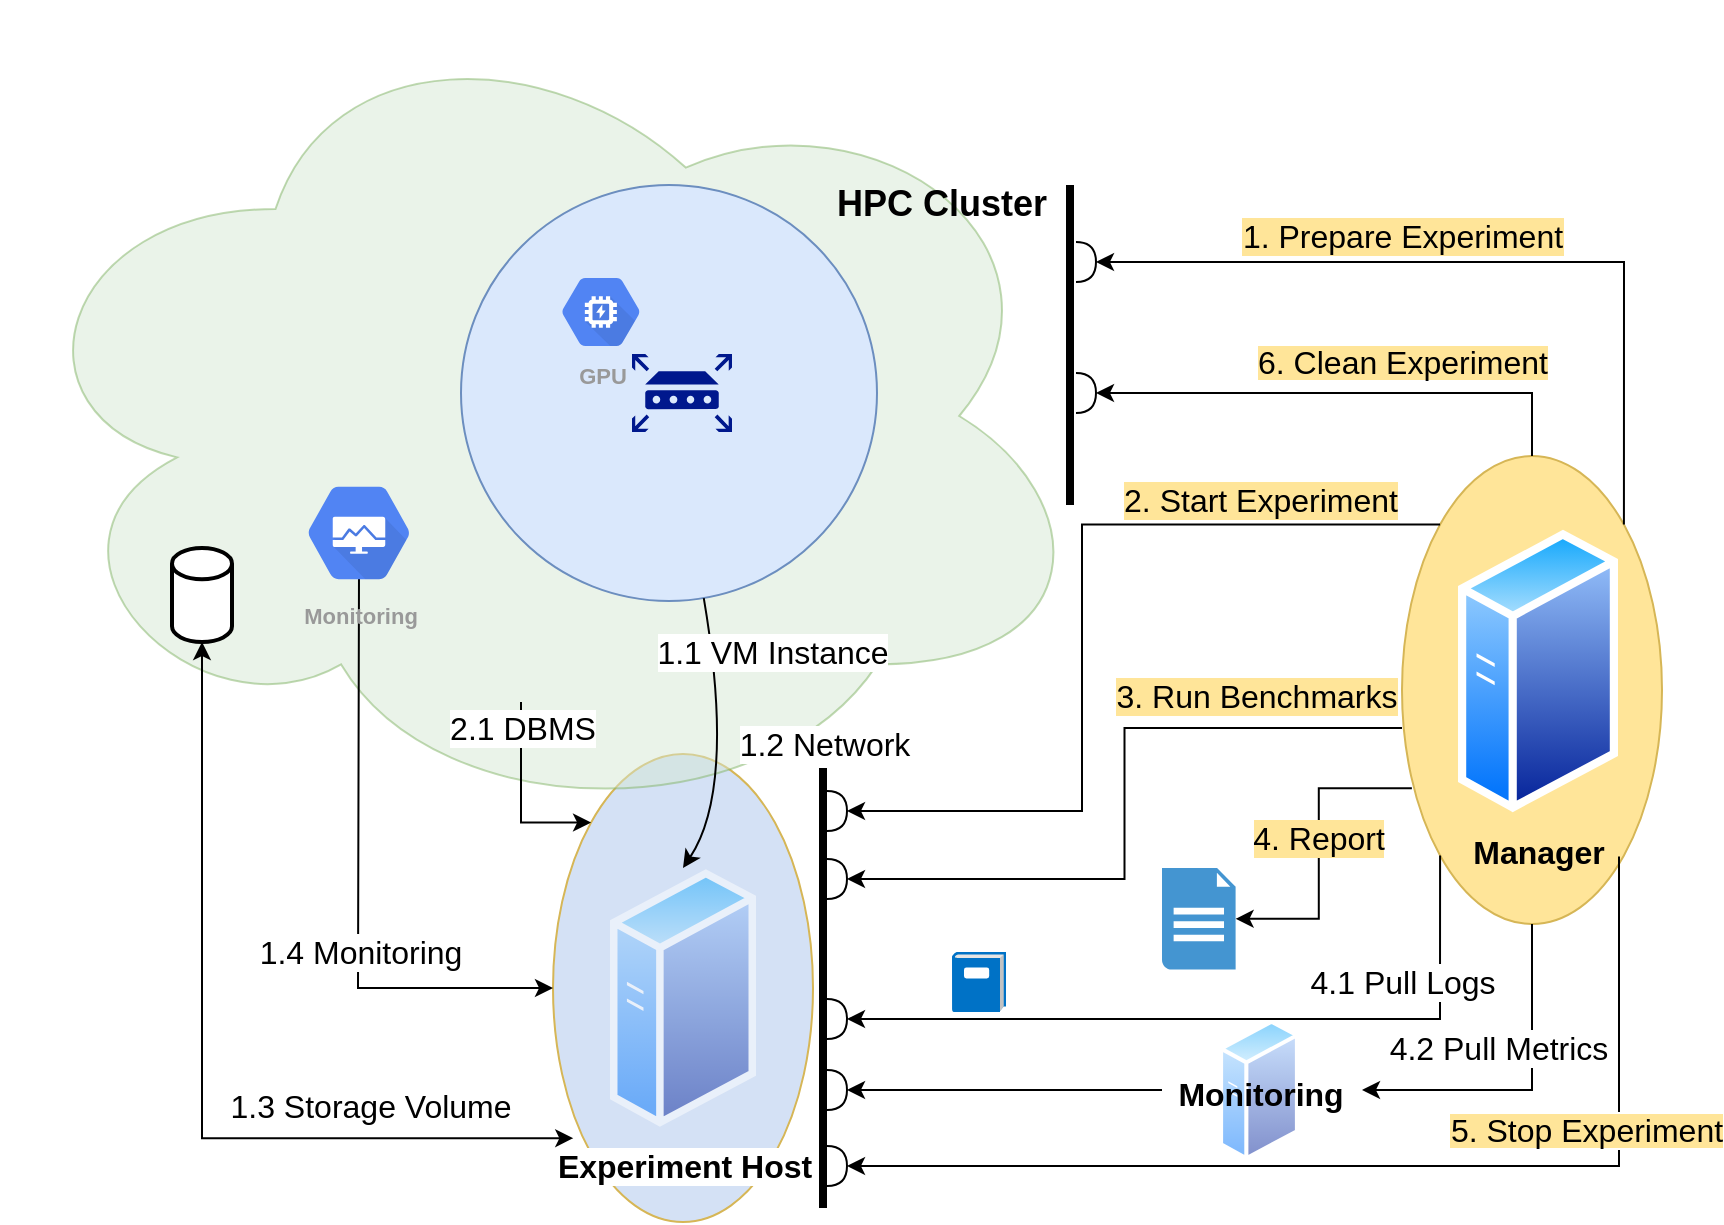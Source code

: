 <mxfile version="11.2.1" type="device" pages="1"><diagram id="Eicp26NF3Bc-FzKGdtsJ" name="Architecture"><mxGraphModel dx="2889" dy="2245" grid="1" gridSize="10" guides="1" tooltips="1" connect="1" arrows="1" fold="1" page="1" pageScale="1" pageWidth="827" pageHeight="1169" math="0" shadow="0"><root><mxCell id="tGFf3dVoFjDkMU_EaRtP-0"/><mxCell id="tGFf3dVoFjDkMU_EaRtP-1" parent="tGFf3dVoFjDkMU_EaRtP-0"/><mxCell id="tGFf3dVoFjDkMU_EaRtP-16" value="&lt;font style=&quot;font-size: 16px&quot;&gt;&lt;b&gt;Monitoring&lt;/b&gt;&lt;/font&gt;" style="aspect=fixed;perimeter=ellipsePerimeter;html=1;align=center;shadow=0;dashed=0;spacingTop=3;image;image=img/lib/active_directory/generic_server.svg;labelPosition=center;verticalLabelPosition=middle;verticalAlign=middle;labelBackgroundColor=none;opacity=50;" parent="tGFf3dVoFjDkMU_EaRtP-1" vertex="1"><mxGeometry x="588.5" y="495.5" width="40" height="71" as="geometry"/></mxCell><mxCell id="tGFf3dVoFjDkMU_EaRtP-2" value="" style="ellipse;whiteSpace=wrap;html=1;labelBackgroundColor=#D4E1F5;fontSize=16;fillColor=#D4E1F5;strokeColor=#d6b656;" parent="tGFf3dVoFjDkMU_EaRtP-1" vertex="1"><mxGeometry x="255.5" y="363" width="130" height="234" as="geometry"/></mxCell><mxCell id="tGFf3dVoFjDkMU_EaRtP-3" value="" style="ellipse;whiteSpace=wrap;html=1;labelBackgroundColor=#FFE599;fontSize=16;fillColor=#FFE599;strokeColor=#d6b656;" parent="tGFf3dVoFjDkMU_EaRtP-1" vertex="1"><mxGeometry x="680" y="214" width="130" height="234" as="geometry"/></mxCell><mxCell id="tGFf3dVoFjDkMU_EaRtP-4" value="" style="ellipse;shape=cloud;whiteSpace=wrap;html=1;opacity=50;fillColor=#d5e8d4;strokeColor=#82b366;" parent="tGFf3dVoFjDkMU_EaRtP-1" vertex="1"><mxGeometry x="-20" y="-13" width="547" height="414" as="geometry"/></mxCell><mxCell id="tGFf3dVoFjDkMU_EaRtP-5" value="" style="ellipse;whiteSpace=wrap;html=1;aspect=fixed;fontSize=16;fillColor=#dae8fc;strokeColor=#6c8ebf;" parent="tGFf3dVoFjDkMU_EaRtP-1" vertex="1"><mxGeometry x="209.5" y="78.5" width="208" height="208" as="geometry"/></mxCell><mxCell id="tGFf3dVoFjDkMU_EaRtP-6" value="" style="edgeStyle=orthogonalEdgeStyle;rounded=0;orthogonalLoop=1;jettySize=auto;html=1;strokeColor=#000000;startArrow=none;startFill=0;verticalAlign=bottom;entryX=1;entryY=0.5;entryDx=0;entryDy=0;entryPerimeter=0;exitX=1;exitY=0;exitDx=0;exitDy=0;" parent="tGFf3dVoFjDkMU_EaRtP-1" source="tGFf3dVoFjDkMU_EaRtP-3" target="tGFf3dVoFjDkMU_EaRtP-49" edge="1"><mxGeometry relative="1" as="geometry"><mxPoint x="729" y="220" as="sourcePoint"/><Array as="points"><mxPoint x="791" y="117"/></Array><mxPoint x="540" y="120" as="targetPoint"/></mxGeometry></mxCell><mxCell id="tGFf3dVoFjDkMU_EaRtP-7" value="1. Prepare Experiment" style="text;html=1;resizable=0;points=[];align=center;verticalAlign=top;labelBackgroundColor=#FFE599;fontSize=16;" parent="tGFf3dVoFjDkMU_EaRtP-6" vertex="1" connectable="0"><mxGeometry x="0.64" y="2" relative="1" as="geometry"><mxPoint x="81.5" y="-31" as="offset"/></mxGeometry></mxCell><mxCell id="tGFf3dVoFjDkMU_EaRtP-8" value="" style="edgeStyle=orthogonalEdgeStyle;rounded=0;orthogonalLoop=1;jettySize=auto;html=1;startArrow=none;startFill=0;strokeColor=#000000;fontSize=16;entryX=1;entryY=0.5;entryDx=0;entryDy=0;entryPerimeter=0;exitX=0;exitY=0.581;exitDx=0;exitDy=0;exitPerimeter=0;" parent="tGFf3dVoFjDkMU_EaRtP-1" source="tGFf3dVoFjDkMU_EaRtP-3" target="tGFf3dVoFjDkMU_EaRtP-28" edge="1"><mxGeometry relative="1" as="geometry"><mxPoint x="490" y="451.5" as="targetPoint"/></mxGeometry></mxCell><mxCell id="tGFf3dVoFjDkMU_EaRtP-9" value="3. Run Benchmarks" style="text;html=1;resizable=0;points=[];align=center;verticalAlign=top;labelBackgroundColor=#FFE599;fontSize=16;" parent="tGFf3dVoFjDkMU_EaRtP-8" vertex="1" connectable="0"><mxGeometry x="-0.511" y="2" relative="1" as="geometry"><mxPoint x="13" y="-33.5" as="offset"/></mxGeometry></mxCell><mxCell id="tGFf3dVoFjDkMU_EaRtP-10" value="" style="edgeStyle=orthogonalEdgeStyle;rounded=0;orthogonalLoop=1;jettySize=auto;html=1;startArrow=none;startFill=0;strokeColor=#000000;fontSize=16;exitX=0.5;exitY=1;exitDx=0;exitDy=0;" parent="tGFf3dVoFjDkMU_EaRtP-1" source="tGFf3dVoFjDkMU_EaRtP-3" edge="1"><mxGeometry relative="1" as="geometry"><mxPoint x="660" y="531" as="targetPoint"/><Array as="points"><mxPoint x="745" y="531"/></Array></mxGeometry></mxCell><mxCell id="tGFf3dVoFjDkMU_EaRtP-11" value="4.2 Pull Metrics" style="text;html=1;resizable=0;points=[];align=center;verticalAlign=middle;labelBackgroundColor=#ffffff;fontSize=16;" parent="tGFf3dVoFjDkMU_EaRtP-10" vertex="1" connectable="0"><mxGeometry x="0.227" relative="1" as="geometry"><mxPoint x="2.5" y="-21" as="offset"/></mxGeometry></mxCell><object label="&lt;b&gt;&lt;font style=&quot;font-size: 16px&quot;&gt;Manager&lt;/font&gt;&lt;/b&gt;" id="tGFf3dVoFjDkMU_EaRtP-12"><mxCell style="aspect=fixed;perimeter=ellipsePerimeter;html=1;align=center;shadow=0;dashed=0;spacingTop=3;image;image=img/lib/active_directory/generic_server.svg;labelBackgroundColor=#FFE599;imageBackground=#FFE599;" parent="tGFf3dVoFjDkMU_EaRtP-1" vertex="1"><mxGeometry x="708" y="250" width="80" height="143" as="geometry"/></mxCell></object><mxCell id="tGFf3dVoFjDkMU_EaRtP-13" value="" style="edgeStyle=orthogonalEdgeStyle;rounded=0;orthogonalLoop=1;jettySize=auto;html=1;startArrow=none;startFill=0;strokeColor=#000000;fontSize=16;entryX=1;entryY=0.5;entryDx=0;entryDy=0;entryPerimeter=0;" parent="tGFf3dVoFjDkMU_EaRtP-1" target="kUBZJUFPTUOk7HefgHGx-2" edge="1"><mxGeometry relative="1" as="geometry"><mxPoint x="510" y="146.5" as="targetPoint"/><mxPoint x="560" y="531" as="sourcePoint"/><Array as="points"><mxPoint x="510" y="531"/><mxPoint x="510" y="531"/></Array></mxGeometry></mxCell><mxCell id="tGFf3dVoFjDkMU_EaRtP-15" value="4. Report" style="edgeStyle=orthogonalEdgeStyle;rounded=0;orthogonalLoop=1;jettySize=auto;html=1;startArrow=none;startFill=0;strokeColor=#000000;fontSize=16;exitX=0.038;exitY=0.71;exitDx=0;exitDy=0;labelBackgroundColor=#FFE599;exitPerimeter=0;" parent="tGFf3dVoFjDkMU_EaRtP-1" source="tGFf3dVoFjDkMU_EaRtP-3" target="tGFf3dVoFjDkMU_EaRtP-34" edge="1"><mxGeometry x="-0.073" relative="1" as="geometry"><mxPoint x="710" y="399.5" as="targetPoint"/><mxPoint x="766" y="368.5" as="sourcePoint"/><mxPoint as="offset"/></mxGeometry></mxCell><mxCell id="tGFf3dVoFjDkMU_EaRtP-17" value="" style="shape=image;html=1;verticalAlign=top;verticalLabelPosition=bottom;labelBackgroundColor=#ffffff;imageAspect=0;aspect=fixed;image=https://cdn1.iconfinder.com/data/icons/technology-and-hardware-2/200/vector_66_06-128.png" parent="tGFf3dVoFjDkMU_EaRtP-1" vertex="1"><mxGeometry x="260" y="200" width="37" height="37" as="geometry"/></mxCell><mxCell id="tGFf3dVoFjDkMU_EaRtP-18" value="" style="shape=image;html=1;verticalAlign=top;verticalLabelPosition=bottom;labelBackgroundColor=#ffffff;imageAspect=0;aspect=fixed;image=https://cdn0.iconfinder.com/data/icons/30-hardware-line-icons/64/HDD-128.png" parent="tGFf3dVoFjDkMU_EaRtP-1" vertex="1"><mxGeometry x="345.5" y="198" width="52" height="52" as="geometry"/></mxCell><mxCell id="tGFf3dVoFjDkMU_EaRtP-19" value="" style="shape=image;html=1;verticalAlign=top;verticalLabelPosition=bottom;labelBackgroundColor=#ffffff;imageAspect=0;aspect=fixed;image=https://cdn2.iconfinder.com/data/icons/metro-uinvert-dock/128/RAM.png" parent="tGFf3dVoFjDkMU_EaRtP-1" vertex="1"><mxGeometry x="349.5" y="121.5" width="41" height="41" as="geometry"/></mxCell><mxCell id="tGFf3dVoFjDkMU_EaRtP-20" value="GPU" style="html=1;fillColor=#5184F3;strokeColor=none;verticalAlign=top;labelPosition=center;verticalLabelPosition=bottom;align=center;spacingTop=-6;fontSize=11;fontStyle=1;fontColor=#999999;shape=mxgraph.gcp2.hexIcon;prIcon=gpu" parent="tGFf3dVoFjDkMU_EaRtP-1" vertex="1"><mxGeometry x="250" y="117" width="59" height="50" as="geometry"/></mxCell><mxCell id="tGFf3dVoFjDkMU_EaRtP-21" value="" style="strokeWidth=2;html=1;shape=mxgraph.flowchart.database;whiteSpace=wrap;" parent="tGFf3dVoFjDkMU_EaRtP-1" vertex="1"><mxGeometry x="65" y="260" width="30" height="47" as="geometry"/></mxCell><mxCell id="tGFf3dVoFjDkMU_EaRtP-22" value="" style="edgeStyle=orthogonalEdgeStyle;rounded=0;orthogonalLoop=1;jettySize=auto;html=1;entryX=0.5;entryY=1;entryDx=0;entryDy=0;entryPerimeter=0;strokeColor=#000000;startArrow=classic;startFill=1;verticalAlign=bottom;exitX=0.078;exitY=0.821;exitDx=0;exitDy=0;exitPerimeter=0;" parent="tGFf3dVoFjDkMU_EaRtP-1" source="tGFf3dVoFjDkMU_EaRtP-2" target="tGFf3dVoFjDkMU_EaRtP-21" edge="1"><mxGeometry relative="1" as="geometry"><mxPoint x="553" y="169" as="sourcePoint"/><mxPoint x="341" y="162" as="targetPoint"/></mxGeometry></mxCell><mxCell id="tGFf3dVoFjDkMU_EaRtP-23" value="1.3 Storage Volume" style="text;html=1;resizable=0;points=[];align=center;verticalAlign=top;labelBackgroundColor=#ffffff;fontSize=16;" parent="tGFf3dVoFjDkMU_EaRtP-22" vertex="1" connectable="0"><mxGeometry x="0.64" y="2" relative="1" as="geometry"><mxPoint x="85.5" y="138" as="offset"/></mxGeometry></mxCell><mxCell id="tGFf3dVoFjDkMU_EaRtP-24" value="" style="edgeStyle=orthogonalEdgeStyle;rounded=0;orthogonalLoop=1;jettySize=auto;html=1;startArrow=none;startFill=0;strokeColor=#000000;fontSize=16;exitX=0.5;exitY=1;exitDx=0;exitDy=0;entryX=0;entryY=0;entryDx=0;entryDy=0;" parent="tGFf3dVoFjDkMU_EaRtP-1" source="tGFf3dVoFjDkMU_EaRtP-26" target="tGFf3dVoFjDkMU_EaRtP-2" edge="1"><mxGeometry relative="1" as="geometry"><mxPoint x="210" y="430" as="targetPoint"/><Array as="points"><mxPoint x="240" y="397"/></Array></mxGeometry></mxCell><mxCell id="tGFf3dVoFjDkMU_EaRtP-25" value="2.1 DBMS" style="text;html=1;resizable=0;points=[];align=center;verticalAlign=middle;labelBackgroundColor=#ffffff;fontSize=16;" parent="tGFf3dVoFjDkMU_EaRtP-24" vertex="1" connectable="0"><mxGeometry x="-0.013" y="-41" relative="1" as="geometry"><mxPoint x="41.5" y="-34" as="offset"/></mxGeometry></mxCell><mxCell id="tGFf3dVoFjDkMU_EaRtP-26" value="" style="shape=image;html=1;verticalAlign=top;verticalLabelPosition=bottom;labelBackgroundColor=#ffffff;imageAspect=0;aspect=fixed;image=https://cdn4.iconfinder.com/data/icons/logos-and-brands/512/97_Docker_logo_logos-128.png;fontSize=16;" parent="tGFf3dVoFjDkMU_EaRtP-1" vertex="1"><mxGeometry x="209.5" y="277" width="60" height="60" as="geometry"/></mxCell><mxCell id="tGFf3dVoFjDkMU_EaRtP-27" value="" style="shape=requiredInterface;html=1;verticalLabelPosition=bottom;fontSize=16;" parent="tGFf3dVoFjDkMU_EaRtP-1" vertex="1"><mxGeometry x="392.5" y="559" width="10" height="20" as="geometry"/></mxCell><mxCell id="tGFf3dVoFjDkMU_EaRtP-28" value="" style="shape=requiredInterface;html=1;verticalLabelPosition=bottom;fontSize=16;" parent="tGFf3dVoFjDkMU_EaRtP-1" vertex="1"><mxGeometry x="392.5" y="415.5" width="10" height="20" as="geometry"/></mxCell><mxCell id="tGFf3dVoFjDkMU_EaRtP-29" value="" style="shape=image;html=1;verticalAlign=top;verticalLabelPosition=bottom;labelBackgroundColor=#ffffff;imageAspect=0;aspect=fixed;image=https://cdn0.iconfinder.com/data/icons/octicons/1024/eye-128.png;fontSize=16;" parent="tGFf3dVoFjDkMU_EaRtP-1" vertex="1"><mxGeometry x="453.5" y="503" width="30" height="30" as="geometry"/></mxCell><mxCell id="tGFf3dVoFjDkMU_EaRtP-30" value="" style="shape=image;html=1;verticalAlign=top;verticalLabelPosition=bottom;labelBackgroundColor=#ffffff;imageAspect=0;aspect=fixed;image=https://cdn0.iconfinder.com/data/icons/small-n-flat/24/678100-tachometer-128.png;fontSize=16;" parent="tGFf3dVoFjDkMU_EaRtP-1" vertex="1"><mxGeometry x="449.5" y="391.5" width="38" height="38" as="geometry"/></mxCell><mxCell id="tGFf3dVoFjDkMU_EaRtP-31" value="" style="pointerEvents=1;shadow=0;dashed=0;html=1;strokeColor=none;labelPosition=center;verticalLabelPosition=bottom;verticalAlign=top;align=center;shape=mxgraph.mscae.enterprise.router;fillColor=#00188D;fontSize=16;" parent="tGFf3dVoFjDkMU_EaRtP-1" vertex="1"><mxGeometry x="295" y="163" width="50" height="39" as="geometry"/></mxCell><mxCell id="tGFf3dVoFjDkMU_EaRtP-32" value="1.2 Network" style="line;strokeWidth=4;direction=south;html=1;perimeter=backbonePerimeter;points=[];outlineConnect=0;fontSize=16;verticalAlign=bottom;labelPosition=center;verticalLabelPosition=top;align=center;" parent="tGFf3dVoFjDkMU_EaRtP-1" vertex="1"><mxGeometry x="385.5" y="370" width="10" height="220" as="geometry"/></mxCell><mxCell id="tGFf3dVoFjDkMU_EaRtP-47" value="" style="line;strokeWidth=4;direction=south;html=1;perimeter=backbonePerimeter;points=[];outlineConnect=0;fontSize=16;verticalAlign=top;labelPosition=right;verticalLabelPosition=bottom;align=left;" parent="tGFf3dVoFjDkMU_EaRtP-1" vertex="1"><mxGeometry x="509" y="78.5" width="10" height="160" as="geometry"/></mxCell><mxCell id="tGFf3dVoFjDkMU_EaRtP-33" value="1.1 VM Instance" style="curved=1;endArrow=classic;html=1;strokeColor=#000000;fontSize=16;entryX=0.5;entryY=0;entryDx=0;entryDy=0;startArrow=none;startFill=0;" parent="tGFf3dVoFjDkMU_EaRtP-1" source="tGFf3dVoFjDkMU_EaRtP-5" target="tGFf3dVoFjDkMU_EaRtP-45" edge="1"><mxGeometry x="-0.556" y="29" width="50" height="50" relative="1" as="geometry"><mxPoint x="210" y="360" as="sourcePoint"/><mxPoint x="260" y="310" as="targetPoint"/><Array as="points"><mxPoint x="347" y="380"/></Array><mxPoint as="offset"/></mxGeometry></mxCell><mxCell id="tGFf3dVoFjDkMU_EaRtP-34" value="" style="shadow=0;dashed=0;html=1;strokeColor=none;fillColor=#4495D1;labelPosition=center;verticalLabelPosition=bottom;verticalAlign=top;align=center;outlineConnect=0;shape=mxgraph.veeam.2d.report;fontSize=16;" parent="tGFf3dVoFjDkMU_EaRtP-1" vertex="1"><mxGeometry x="560" y="420" width="36.8" height="50.8" as="geometry"/></mxCell><mxCell id="tGFf3dVoFjDkMU_EaRtP-35" value="" style="edgeStyle=orthogonalEdgeStyle;rounded=0;orthogonalLoop=1;jettySize=auto;html=1;startArrow=none;startFill=0;strokeColor=#000000;fontSize=16;exitX=0.5;exitY=0.84;exitDx=0;exitDy=0;exitPerimeter=0;entryX=0;entryY=0.5;entryDx=0;entryDy=0;" parent="tGFf3dVoFjDkMU_EaRtP-1" source="tGFf3dVoFjDkMU_EaRtP-37" target="tGFf3dVoFjDkMU_EaRtP-2" edge="1"><mxGeometry relative="1" as="geometry"><mxPoint x="260" y="485" as="targetPoint"/><Array as="points"><mxPoint x="158" y="271"/><mxPoint x="158" y="480"/></Array></mxGeometry></mxCell><mxCell id="tGFf3dVoFjDkMU_EaRtP-36" value="1.4 Monitoring" style="text;html=1;resizable=0;points=[];align=center;verticalAlign=middle;labelBackgroundColor=#ffffff;fontSize=16;" parent="tGFf3dVoFjDkMU_EaRtP-35" vertex="1" connectable="0"><mxGeometry x="-0.326" y="1" relative="1" as="geometry"><mxPoint x="-0.5" y="90.5" as="offset"/></mxGeometry></mxCell><mxCell id="tGFf3dVoFjDkMU_EaRtP-37" value="Monitoring" style="html=1;fillColor=#5184F3;strokeColor=none;verticalAlign=top;labelPosition=center;verticalLabelPosition=bottom;align=center;spacingTop=-6;fontSize=11;fontStyle=1;fontColor=#999999;shape=mxgraph.gcp2.hexIcon;prIcon=cloud_deployment_manager" parent="tGFf3dVoFjDkMU_EaRtP-1" vertex="1"><mxGeometry x="120" y="218.5" width="77" height="68" as="geometry"/></mxCell><mxCell id="tGFf3dVoFjDkMU_EaRtP-40" value="" style="shape=image;html=1;verticalAlign=top;verticalLabelPosition=bottom;labelBackgroundColor=#ffffff;imageAspect=0;aspect=fixed;image=https://cdn4.iconfinder.com/data/icons/office-time/512/19-128.png;fillColor=#FFE599;fontSize=16;" parent="tGFf3dVoFjDkMU_EaRtP-1" vertex="1"><mxGeometry x="549.5" y="90" width="27" height="27" as="geometry"/></mxCell><mxCell id="tGFf3dVoFjDkMU_EaRtP-41" value="" style="shape=image;html=1;verticalAlign=top;verticalLabelPosition=bottom;labelBackgroundColor=#ffffff;imageAspect=0;aspect=fixed;image=https://cdn2.iconfinder.com/data/icons/doing-housework-part-1/64/house-10-128.png;fillColor=#FFE599;fontSize=16;" parent="tGFf3dVoFjDkMU_EaRtP-1" vertex="1"><mxGeometry x="450" y="533" width="37" height="37" as="geometry"/></mxCell><mxCell id="tGFf3dVoFjDkMU_EaRtP-42" value="" style="edgeStyle=orthogonalEdgeStyle;rounded=0;orthogonalLoop=1;jettySize=auto;html=1;labelBackgroundColor=#FFE599;startArrow=none;startFill=0;strokeColor=#000000;fontSize=16;exitX=0.5;exitY=0;exitDx=0;exitDy=0;entryX=1;entryY=0.5;entryDx=0;entryDy=0;entryPerimeter=0;" parent="tGFf3dVoFjDkMU_EaRtP-1" source="tGFf3dVoFjDkMU_EaRtP-3" target="tGFf3dVoFjDkMU_EaRtP-50" edge="1"><mxGeometry relative="1" as="geometry"><mxPoint x="480" y="473" as="targetPoint"/><Array as="points"><mxPoint x="745" y="183"/></Array></mxGeometry></mxCell><mxCell id="tGFf3dVoFjDkMU_EaRtP-43" value="&lt;span style=&quot;background-color: rgb(255 , 229 , 153)&quot;&gt;6. Clean Experiment&lt;/span&gt;" style="text;html=1;resizable=0;points=[];align=center;verticalAlign=middle;labelBackgroundColor=#ffffff;fontSize=16;" parent="tGFf3dVoFjDkMU_EaRtP-42" vertex="1" connectable="0"><mxGeometry x="-0.446" relative="1" as="geometry"><mxPoint x="-27.5" y="-15.5" as="offset"/></mxGeometry></mxCell><mxCell id="tGFf3dVoFjDkMU_EaRtP-54" value="" style="edgeStyle=orthogonalEdgeStyle;rounded=0;orthogonalLoop=1;jettySize=auto;html=1;exitX=0;exitY=1;exitDx=0;exitDy=0;entryX=1;entryY=0.5;entryDx=0;entryDy=0;entryPerimeter=0;" parent="tGFf3dVoFjDkMU_EaRtP-1" source="tGFf3dVoFjDkMU_EaRtP-3" target="tGFf3dVoFjDkMU_EaRtP-44" edge="1"><mxGeometry relative="1" as="geometry"><mxPoint x="480" y="473" as="targetPoint"/><Array as="points"><mxPoint x="699" y="495"/></Array></mxGeometry></mxCell><mxCell id="tGFf3dVoFjDkMU_EaRtP-55" value="4.1 Pull Logs" style="text;html=1;resizable=0;points=[];align=center;verticalAlign=middle;labelBackgroundColor=#ffffff;fontSize=16;" parent="tGFf3dVoFjDkMU_EaRtP-54" vertex="1" connectable="0"><mxGeometry x="-0.097" y="-3" relative="1" as="geometry"><mxPoint x="70" y="-15.5" as="offset"/></mxGeometry></mxCell><mxCell id="kUBZJUFPTUOk7HefgHGx-3" value="" style="edgeStyle=orthogonalEdgeStyle;rounded=0;orthogonalLoop=1;jettySize=auto;html=1;exitX=1;exitY=1;exitDx=0;exitDy=0;entryX=1;entryY=0.5;entryDx=0;entryDy=0;entryPerimeter=0;" parent="tGFf3dVoFjDkMU_EaRtP-1" target="tGFf3dVoFjDkMU_EaRtP-27" edge="1"><mxGeometry relative="1" as="geometry"><mxPoint x="788.5" y="414.214" as="sourcePoint"/><mxPoint x="410" y="570" as="targetPoint"/><Array as="points"><mxPoint x="788" y="569"/></Array></mxGeometry></mxCell><mxCell id="kUBZJUFPTUOk7HefgHGx-4" value="&lt;font style=&quot;font-size: 16px ; background-color: rgb(255 , 229 , 153)&quot;&gt;5. Stop Experiment&lt;/font&gt;" style="text;html=1;resizable=0;points=[];align=center;verticalAlign=middle;labelBackgroundColor=#ffffff;" parent="kUBZJUFPTUOk7HefgHGx-3" vertex="1" connectable="0"><mxGeometry x="0.062" y="-3" relative="1" as="geometry"><mxPoint x="115" y="-15.5" as="offset"/></mxGeometry></mxCell><mxCell id="tGFf3dVoFjDkMU_EaRtP-44" value="" style="shape=requiredInterface;html=1;verticalLabelPosition=bottom;fontSize=16;" parent="tGFf3dVoFjDkMU_EaRtP-1" vertex="1"><mxGeometry x="392.5" y="485.5" width="10" height="20" as="geometry"/></mxCell><mxCell id="kUBZJUFPTUOk7HefgHGx-2" value="" style="shape=requiredInterface;html=1;verticalLabelPosition=bottom;fontSize=16;" parent="tGFf3dVoFjDkMU_EaRtP-1" vertex="1"><mxGeometry x="392.5" y="521" width="10" height="20" as="geometry"/></mxCell><mxCell id="tGFf3dVoFjDkMU_EaRtP-45" value="&lt;b style=&quot;font-size: 16px&quot;&gt;Experiment Host&lt;/b&gt;" style="aspect=fixed;perimeter=ellipsePerimeter;html=1;align=center;shadow=0;dashed=0;spacingTop=3;image;image=img/lib/active_directory/generic_server.svg;opacity=50;fontSize=16;verticalAlign=top;" parent="tGFf3dVoFjDkMU_EaRtP-1" vertex="1"><mxGeometry x="284" y="420" width="73" height="130" as="geometry"/></mxCell><mxCell id="tGFf3dVoFjDkMU_EaRtP-46" value="HPC Cluster" style="text;html=1;strokeColor=none;fillColor=none;align=center;verticalAlign=middle;whiteSpace=wrap;rounded=0;labelBackgroundColor=none;fontSize=18;fontStyle=1" parent="tGFf3dVoFjDkMU_EaRtP-1" vertex="1"><mxGeometry x="370" y="78" width="160" height="20" as="geometry"/></mxCell><mxCell id="tGFf3dVoFjDkMU_EaRtP-49" value="" style="shape=requiredInterface;html=1;verticalLabelPosition=bottom;fontSize=16;" parent="tGFf3dVoFjDkMU_EaRtP-1" vertex="1"><mxGeometry x="517" y="107" width="10" height="20" as="geometry"/></mxCell><mxCell id="tGFf3dVoFjDkMU_EaRtP-50" value="" style="shape=requiredInterface;html=1;verticalLabelPosition=bottom;fontSize=16;" parent="tGFf3dVoFjDkMU_EaRtP-1" vertex="1"><mxGeometry x="517" y="172.5" width="10" height="20" as="geometry"/></mxCell><mxCell id="tGFf3dVoFjDkMU_EaRtP-56" value="" style="aspect=fixed;html=1;perimeter=none;align=center;shadow=0;dashed=0;image;fontSize=12;image=img/lib/mscae/Log.svg;" parent="tGFf3dVoFjDkMU_EaRtP-1" vertex="1"><mxGeometry x="455" y="462" width="27" height="30" as="geometry"/></mxCell><mxCell id="kUBZJUFPTUOk7HefgHGx-8" value="" style="shape=requiredInterface;html=1;verticalLabelPosition=bottom;fontSize=16;" parent="tGFf3dVoFjDkMU_EaRtP-1" vertex="1"><mxGeometry x="392.5" y="381.5" width="10" height="20" as="geometry"/></mxCell><mxCell id="kUBZJUFPTUOk7HefgHGx-9" value="" style="edgeStyle=orthogonalEdgeStyle;rounded=0;orthogonalLoop=1;jettySize=auto;html=1;startArrow=none;startFill=0;strokeColor=#000000;fontSize=16;entryX=1;entryY=0.5;entryDx=0;entryDy=0;entryPerimeter=0;exitX=0;exitY=0;exitDx=0;exitDy=0;" parent="tGFf3dVoFjDkMU_EaRtP-1" source="tGFf3dVoFjDkMU_EaRtP-3" target="kUBZJUFPTUOk7HefgHGx-8" edge="1"><mxGeometry relative="1" as="geometry"><mxPoint x="412.429" y="463.714" as="targetPoint"/><mxPoint x="690.143" y="359.714" as="sourcePoint"/><Array as="points"><mxPoint x="520" y="248"/><mxPoint x="520" y="391"/></Array></mxGeometry></mxCell><mxCell id="kUBZJUFPTUOk7HefgHGx-10" value="2. Start Experiment" style="text;html=1;resizable=0;points=[];align=center;verticalAlign=top;labelBackgroundColor=#FFE599;fontSize=16;" parent="kUBZJUFPTUOk7HefgHGx-9" vertex="1" connectable="0"><mxGeometry x="-0.511" y="2" relative="1" as="geometry"><mxPoint x="17" y="-30" as="offset"/></mxGeometry></mxCell><mxCell id="kUBZJUFPTUOk7HefgHGx-11" value="" style="shape=image;html=1;verticalAlign=top;verticalLabelPosition=bottom;labelBackgroundColor=#ffffff;imageAspect=0;aspect=fixed;image=https://cdn3.iconfinder.com/data/icons/linecons-free-vector-icons-pack/32/trash-128.png" parent="tGFf3dVoFjDkMU_EaRtP-1" vertex="1"><mxGeometry x="549" y="153" width="28" height="28" as="geometry"/></mxCell><mxCell id="kUBZJUFPTUOk7HefgHGx-12" value="" style="shape=image;html=1;verticalAlign=top;verticalLabelPosition=bottom;labelBackgroundColor=#ffffff;imageAspect=0;aspect=fixed;image=https://cdn2.iconfinder.com/data/icons/circle-icons-1/64/traffic-128.png" parent="tGFf3dVoFjDkMU_EaRtP-1" vertex="1"><mxGeometry x="449.5" y="350" width="38" height="38" as="geometry"/></mxCell></root></mxGraphModel></diagram></mxfile>